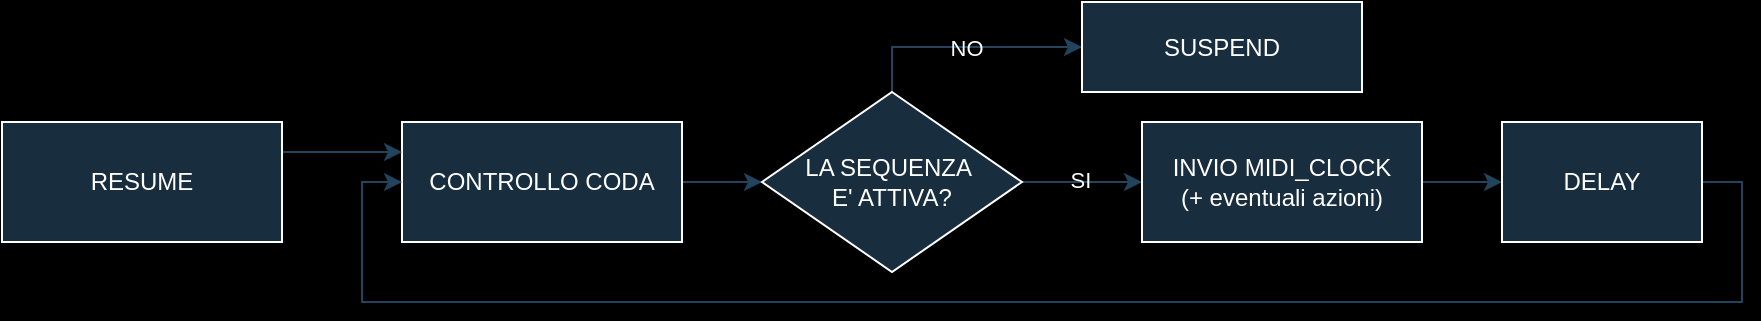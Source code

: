 <mxfile version="21.7.2" type="github">
  <diagram name="Page-1" id="rjnV7G3rpcKfMLyZ1XJY">
    <mxGraphModel dx="1098" dy="665" grid="1" gridSize="10" guides="1" tooltips="1" connect="1" arrows="1" fold="1" page="1" pageScale="1" pageWidth="850" pageHeight="1100" background="#000000" math="0" shadow="0">
      <root>
        <mxCell id="0" />
        <mxCell id="1" parent="0" />
        <mxCell id="EdGyO47QpaANawGOEuWg-9" style="edgeStyle=orthogonalEdgeStyle;rounded=0;orthogonalLoop=1;jettySize=auto;html=1;exitX=1;exitY=0.5;exitDx=0;exitDy=0;entryX=0;entryY=0.5;entryDx=0;entryDy=0;labelBackgroundColor=none;strokeColor=#23445D;fontColor=default;" edge="1" parent="1" source="EdGyO47QpaANawGOEuWg-1" target="EdGyO47QpaANawGOEuWg-2">
          <mxGeometry relative="1" as="geometry" />
        </mxCell>
        <mxCell id="EdGyO47QpaANawGOEuWg-1" value="CONTROLLO CODA" style="rounded=0;whiteSpace=wrap;html=1;labelBackgroundColor=none;fillColor=#182E3E;strokeColor=#FFFFFF;fontColor=#FFFFFF;" vertex="1" parent="1">
          <mxGeometry x="240" y="250" width="140" height="60" as="geometry" />
        </mxCell>
        <mxCell id="EdGyO47QpaANawGOEuWg-6" style="edgeStyle=orthogonalEdgeStyle;rounded=0;orthogonalLoop=1;jettySize=auto;html=1;exitX=1;exitY=0.5;exitDx=0;exitDy=0;entryX=0;entryY=0.5;entryDx=0;entryDy=0;labelBackgroundColor=none;strokeColor=#23445D;fontColor=default;" edge="1" parent="1" source="EdGyO47QpaANawGOEuWg-2" target="EdGyO47QpaANawGOEuWg-4">
          <mxGeometry relative="1" as="geometry" />
        </mxCell>
        <mxCell id="EdGyO47QpaANawGOEuWg-11" value="SI" style="edgeLabel;html=1;align=center;verticalAlign=middle;resizable=0;points=[];labelBackgroundColor=none;fontColor=#FFFFFF;" vertex="1" connectable="0" parent="EdGyO47QpaANawGOEuWg-6">
          <mxGeometry x="-0.029" y="1" relative="1" as="geometry">
            <mxPoint as="offset" />
          </mxGeometry>
        </mxCell>
        <mxCell id="EdGyO47QpaANawGOEuWg-10" value="NO" style="edgeStyle=orthogonalEdgeStyle;rounded=0;orthogonalLoop=1;jettySize=auto;html=1;exitX=0.5;exitY=0;exitDx=0;exitDy=0;entryX=0;entryY=0.5;entryDx=0;entryDy=0;labelBackgroundColor=none;strokeColor=#23445D;fontColor=#FFFFFF;" edge="1" parent="1" source="EdGyO47QpaANawGOEuWg-2" target="EdGyO47QpaANawGOEuWg-3">
          <mxGeometry relative="1" as="geometry" />
        </mxCell>
        <mxCell id="EdGyO47QpaANawGOEuWg-2" value="&lt;div&gt;LA SEQUENZA&amp;nbsp;&lt;/div&gt;&lt;div&gt;E&#39; ATTIVA?&lt;/div&gt;" style="rhombus;whiteSpace=wrap;html=1;labelBackgroundColor=none;fillColor=#182E3E;strokeColor=#FFFFFF;fontColor=#FFFFFF;" vertex="1" parent="1">
          <mxGeometry x="420" y="235" width="130" height="90" as="geometry" />
        </mxCell>
        <mxCell id="EdGyO47QpaANawGOEuWg-3" value="SUSPEND" style="rounded=0;whiteSpace=wrap;html=1;labelBackgroundColor=none;fillColor=#182E3E;strokeColor=#FFFFFF;fontColor=#FFFFFF;" vertex="1" parent="1">
          <mxGeometry x="580" y="190" width="140" height="45" as="geometry" />
        </mxCell>
        <mxCell id="EdGyO47QpaANawGOEuWg-7" style="edgeStyle=orthogonalEdgeStyle;rounded=0;orthogonalLoop=1;jettySize=auto;html=1;exitX=1;exitY=0.5;exitDx=0;exitDy=0;entryX=0;entryY=0.5;entryDx=0;entryDy=0;labelBackgroundColor=none;strokeColor=#23445D;fontColor=default;" edge="1" parent="1" source="EdGyO47QpaANawGOEuWg-4" target="EdGyO47QpaANawGOEuWg-5">
          <mxGeometry relative="1" as="geometry" />
        </mxCell>
        <mxCell id="EdGyO47QpaANawGOEuWg-4" value="&lt;div&gt;INVIO MIDI_CLOCK&lt;/div&gt;&lt;div&gt;(+ eventuali azioni)&lt;br&gt;&lt;/div&gt;" style="rounded=0;whiteSpace=wrap;html=1;labelBackgroundColor=none;fillColor=#182E3E;strokeColor=#FFFFFF;fontColor=#FFFFFF;" vertex="1" parent="1">
          <mxGeometry x="610" y="250" width="140" height="60" as="geometry" />
        </mxCell>
        <mxCell id="EdGyO47QpaANawGOEuWg-8" style="edgeStyle=orthogonalEdgeStyle;rounded=0;orthogonalLoop=1;jettySize=auto;html=1;exitX=1;exitY=0.5;exitDx=0;exitDy=0;entryX=0;entryY=0.5;entryDx=0;entryDy=0;labelBackgroundColor=none;strokeColor=#23445D;fontColor=default;" edge="1" parent="1" source="EdGyO47QpaANawGOEuWg-5" target="EdGyO47QpaANawGOEuWg-1">
          <mxGeometry relative="1" as="geometry">
            <Array as="points">
              <mxPoint x="910" y="280" />
              <mxPoint x="910" y="340" />
              <mxPoint x="220" y="340" />
              <mxPoint x="220" y="280" />
            </Array>
          </mxGeometry>
        </mxCell>
        <mxCell id="EdGyO47QpaANawGOEuWg-5" value="DELAY" style="rounded=0;whiteSpace=wrap;html=1;labelBackgroundColor=none;fillColor=#182E3E;strokeColor=#FFFFFF;fontColor=#FFFFFF;" vertex="1" parent="1">
          <mxGeometry x="790" y="250" width="100" height="60" as="geometry" />
        </mxCell>
        <mxCell id="EdGyO47QpaANawGOEuWg-16" style="edgeStyle=orthogonalEdgeStyle;rounded=0;orthogonalLoop=1;jettySize=auto;html=1;exitX=1;exitY=0.25;exitDx=0;exitDy=0;entryX=0;entryY=0.25;entryDx=0;entryDy=0;strokeColor=#23445D;" edge="1" parent="1" source="EdGyO47QpaANawGOEuWg-15" target="EdGyO47QpaANawGOEuWg-1">
          <mxGeometry relative="1" as="geometry" />
        </mxCell>
        <mxCell id="EdGyO47QpaANawGOEuWg-15" value="RESUME" style="rounded=0;whiteSpace=wrap;html=1;labelBackgroundColor=none;fillColor=#182E3E;strokeColor=#FFFFFF;fontColor=#FFFFFF;" vertex="1" parent="1">
          <mxGeometry x="40" y="250" width="140" height="60" as="geometry" />
        </mxCell>
      </root>
    </mxGraphModel>
  </diagram>
</mxfile>
